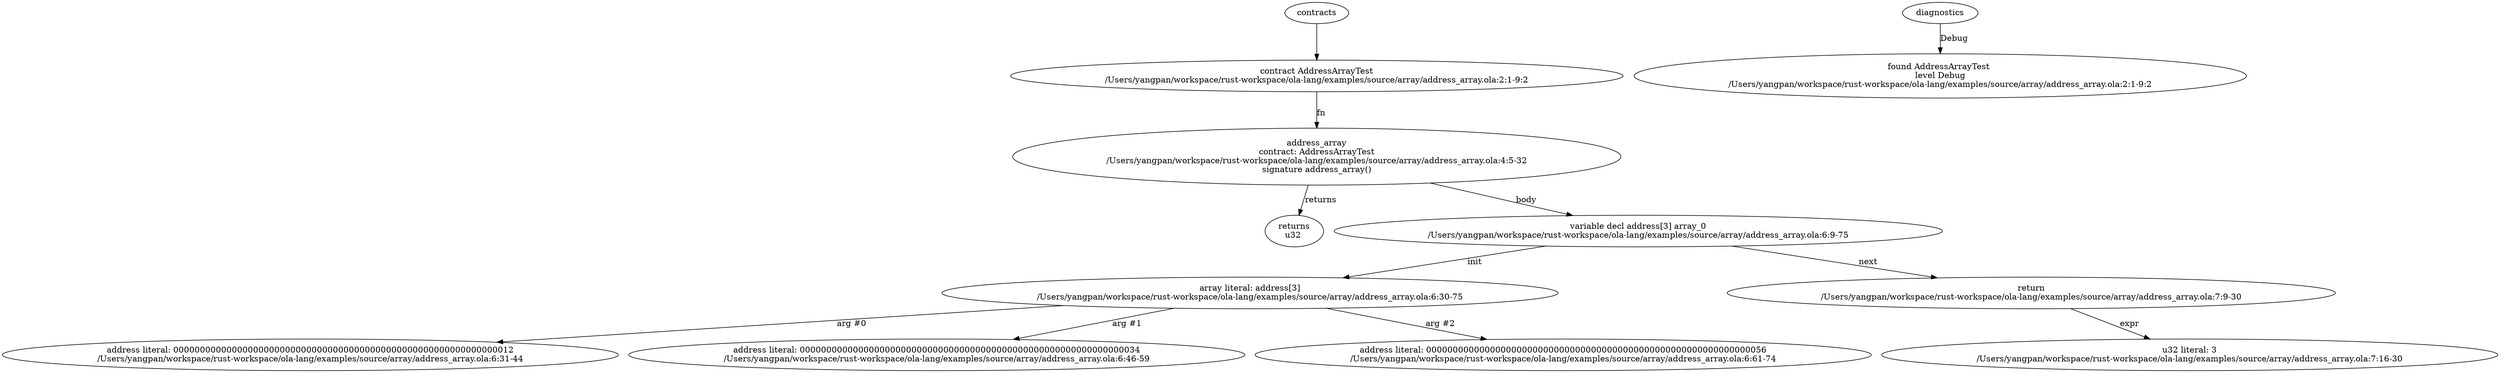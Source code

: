 strict digraph "/Users/yangpan/workspace/rust-workspace/ola-lang/examples/source/array/address_array.ola" {
	contract [label="contract AddressArrayTest\n/Users/yangpan/workspace/rust-workspace/ola-lang/examples/source/array/address_array.ola:2:1-9:2"]
	address_array [label="address_array\ncontract: AddressArrayTest\n/Users/yangpan/workspace/rust-workspace/ola-lang/examples/source/array/address_array.ola:4:5-32\nsignature address_array()"]
	returns [label="returns\nu32 "]
	var_decl [label="variable decl address[3] array_0\n/Users/yangpan/workspace/rust-workspace/ola-lang/examples/source/array/address_array.ola:6:9-75"]
	array_literal [label="array literal: address[3]\n/Users/yangpan/workspace/rust-workspace/ola-lang/examples/source/array/address_array.ola:6:30-75"]
	address_literal [label="address literal: 0000000000000000000000000000000000000000000000000000000000000012\n/Users/yangpan/workspace/rust-workspace/ola-lang/examples/source/array/address_array.ola:6:31-44"]
	address_literal_7 [label="address literal: 0000000000000000000000000000000000000000000000000000000000000034\n/Users/yangpan/workspace/rust-workspace/ola-lang/examples/source/array/address_array.ola:6:46-59"]
	address_literal_8 [label="address literal: 0000000000000000000000000000000000000000000000000000000000000056\n/Users/yangpan/workspace/rust-workspace/ola-lang/examples/source/array/address_array.ola:6:61-74"]
	return [label="return\n/Users/yangpan/workspace/rust-workspace/ola-lang/examples/source/array/address_array.ola:7:9-30"]
	number_literal [label="u32 literal: 3\n/Users/yangpan/workspace/rust-workspace/ola-lang/examples/source/array/address_array.ola:7:16-30"]
	diagnostic [label="found AddressArrayTest \nlevel Debug\n/Users/yangpan/workspace/rust-workspace/ola-lang/examples/source/array/address_array.ola:2:1-9:2"]
	contracts -> contract
	contract -> address_array [label="fn"]
	address_array -> returns [label="returns"]
	address_array -> var_decl [label="body"]
	var_decl -> array_literal [label="init"]
	array_literal -> address_literal [label="arg #0"]
	array_literal -> address_literal_7 [label="arg #1"]
	array_literal -> address_literal_8 [label="arg #2"]
	var_decl -> return [label="next"]
	return -> number_literal [label="expr"]
	diagnostics -> diagnostic [label="Debug"]
}
